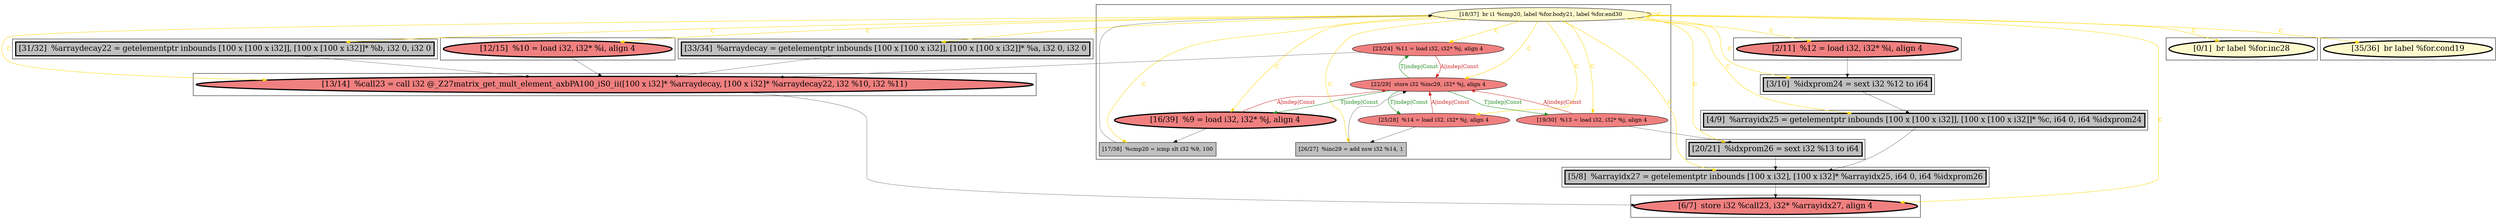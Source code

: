 
digraph G {



node1104->node1092 [style=solid,color=gold,label="C",penwidth=1.0,fontcolor=gold ]
node1104->node1093 [style=solid,color=gold,label="C",penwidth=1.0,fontcolor=gold ]
node1104->node1101 [style=solid,color=gold,label="C",penwidth=1.0,fontcolor=gold ]
node1104->node1098 [style=solid,color=gold,label="C",penwidth=1.0,fontcolor=gold ]
node1104->node1103 [style=solid,color=gold,label="C",penwidth=1.0,fontcolor=gold ]
node1104->node1105 [style=solid,color=gold,label="C",penwidth=1.0,fontcolor=gold ]
node1108->node1093 [style=solid,color=black,label="",penwidth=0.5,fontcolor=black ]
node1091->node1090 [style=solid,color=black,label="",penwidth=0.5,fontcolor=black ]
node1093->node1099 [style=solid,color=black,label="",penwidth=0.5,fontcolor=black ]
node1102->node1100 [style=solid,color=forestgreen,label="T|indep|Const",penwidth=1.0,fontcolor=forestgreen ]
node1104->node1108 [style=solid,color=gold,label="C",penwidth=1.0,fontcolor=gold ]
node1103->node1106 [style=solid,color=black,label="",penwidth=0.5,fontcolor=black ]
node1104->node1094 [style=solid,color=gold,label="C",penwidth=1.0,fontcolor=gold ]
node1102->node1107 [style=solid,color=forestgreen,label="T|indep|Const",penwidth=1.0,fontcolor=forestgreen ]
node1107->node1102 [style=solid,color=firebrick3,label="A|indep|Const",penwidth=1.0,fontcolor=firebrick3 ]
node1105->node1102 [style=solid,color=black,label="",penwidth=0.5,fontcolor=black ]
node1104->node1090 [style=solid,color=gold,label="C",penwidth=1.0,fontcolor=gold ]
node1096->node1093 [style=solid,color=black,label="",penwidth=0.5,fontcolor=black ]
node1104->node1099 [style=solid,color=gold,label="C",penwidth=1.0,fontcolor=gold ]
node1102->node1103 [style=solid,color=forestgreen,label="T|indep|Const",penwidth=1.0,fontcolor=forestgreen ]
node1100->node1102 [style=solid,color=firebrick3,label="A|indep|Const",penwidth=1.0,fontcolor=firebrick3 ]
node1104->node1096 [style=solid,color=gold,label="C",penwidth=1.0,fontcolor=gold ]
node1103->node1102 [style=solid,color=firebrick3,label="A|indep|Const",penwidth=1.0,fontcolor=firebrick3 ]
node1090->node1099 [style=solid,color=black,label="",penwidth=0.5,fontcolor=black ]
node1104->node1091 [style=solid,color=gold,label="C",penwidth=1.0,fontcolor=gold ]
node1101->node1102 [style=solid,color=firebrick3,label="A|indep|Const",penwidth=1.0,fontcolor=firebrick3 ]
node1098->node1093 [style=solid,color=black,label="",penwidth=0.5,fontcolor=black ]
node1102->node1101 [style=solid,color=forestgreen,label="T|indep|Const",penwidth=1.0,fontcolor=forestgreen ]
node1106->node1104 [style=solid,color=black,label="",penwidth=0.5,fontcolor=black ]
node1092->node1097 [style=solid,color=black,label="",penwidth=0.5,fontcolor=black ]
node1104->node1100 [style=solid,color=gold,label="C",penwidth=1.0,fontcolor=gold ]
node1107->node1105 [style=solid,color=black,label="",penwidth=0.5,fontcolor=black ]
node1104->node1106 [style=solid,color=gold,label="C",penwidth=1.0,fontcolor=gold ]
node1104->node1097 [style=solid,color=gold,label="C",penwidth=1.0,fontcolor=gold ]
node1097->node1091 [style=solid,color=black,label="",penwidth=0.5,fontcolor=black ]
node1104->node1102 [style=solid,color=gold,label="C",penwidth=1.0,fontcolor=gold ]
node1094->node1090 [style=solid,color=black,label="",penwidth=0.5,fontcolor=black ]
node1101->node1093 [style=solid,color=black,label="",penwidth=0.5,fontcolor=black ]
node1100->node1094 [style=solid,color=black,label="",penwidth=0.5,fontcolor=black ]
node1104->node1107 [style=solid,color=gold,label="C",penwidth=1.0,fontcolor=gold ]
node1104->node1104 [style=solid,color=gold,label="C",penwidth=1.0,fontcolor=gold ]
node1104->node1089 [style=solid,color=gold,label="C",penwidth=1.0,fontcolor=gold ]
node1104->node1095 [style=solid,color=gold,label="C",penwidth=1.0,fontcolor=gold ]


subgraph cluster11 {


node1107 [fillcolor=lightcoral,label="[25/28]  %14 = load i32, i32* %j, align 4",shape=ellipse,style=filled ]
node1106 [fillcolor=grey,label="[17/38]  %cmp20 = icmp slt i32 %9, 100",shape=rectangle,style=filled ]
node1101 [fillcolor=lightcoral,label="[23/24]  %11 = load i32, i32* %j, align 4",shape=ellipse,style=filled ]
node1100 [fillcolor=lightcoral,label="[19/30]  %13 = load i32, i32* %j, align 4",shape=ellipse,style=filled ]
node1102 [fillcolor=lightcoral,label="[22/29]  store i32 %inc29, i32* %j, align 4",shape=ellipse,style=filled ]
node1105 [fillcolor=grey,label="[26/27]  %inc29 = add nsw i32 %14, 1",shape=rectangle,style=filled ]
node1103 [penwidth=3.0,fontsize=20,fillcolor=lightcoral,label="[16/39]  %9 = load i32, i32* %j, align 4",shape=ellipse,style=filled ]
node1104 [fillcolor=lemonchiffon,label="[18/37]  br i1 %cmp20, label %for.body21, label %for.end30",shape=ellipse,style=filled ]



}

subgraph cluster10 {


node1099 [penwidth=3.0,fontsize=20,fillcolor=lightcoral,label="[6/7]  store i32 %call23, i32* %arrayidx27, align 4",shape=ellipse,style=filled ]



}

subgraph cluster9 {


node1098 [penwidth=3.0,fontsize=20,fillcolor=grey,label="[31/32]  %arraydecay22 = getelementptr inbounds [100 x [100 x i32]], [100 x [100 x i32]]* %b, i32 0, i32 0",shape=rectangle,style=filled ]



}

subgraph cluster8 {


node1097 [penwidth=3.0,fontsize=20,fillcolor=grey,label="[3/10]  %idxprom24 = sext i32 %12 to i64",shape=rectangle,style=filled ]



}

subgraph cluster7 {


node1096 [penwidth=3.0,fontsize=20,fillcolor=grey,label="[33/34]  %arraydecay = getelementptr inbounds [100 x [100 x i32]], [100 x [100 x i32]]* %a, i32 0, i32 0",shape=rectangle,style=filled ]



}

subgraph cluster6 {


node1095 [penwidth=3.0,fontsize=20,fillcolor=lemonchiffon,label="[35/36]  br label %for.cond19",shape=ellipse,style=filled ]



}

subgraph cluster0 {


node1089 [penwidth=3.0,fontsize=20,fillcolor=lemonchiffon,label="[0/1]  br label %for.inc28",shape=ellipse,style=filled ]



}

subgraph cluster12 {


node1108 [penwidth=3.0,fontsize=20,fillcolor=lightcoral,label="[12/15]  %10 = load i32, i32* %i, align 4",shape=ellipse,style=filled ]



}

subgraph cluster5 {


node1094 [penwidth=3.0,fontsize=20,fillcolor=grey,label="[20/21]  %idxprom26 = sext i32 %13 to i64",shape=rectangle,style=filled ]



}

subgraph cluster1 {


node1090 [penwidth=3.0,fontsize=20,fillcolor=grey,label="[5/8]  %arrayidx27 = getelementptr inbounds [100 x i32], [100 x i32]* %arrayidx25, i64 0, i64 %idxprom26",shape=rectangle,style=filled ]



}

subgraph cluster2 {


node1091 [penwidth=3.0,fontsize=20,fillcolor=grey,label="[4/9]  %arrayidx25 = getelementptr inbounds [100 x [100 x i32]], [100 x [100 x i32]]* %c, i64 0, i64 %idxprom24",shape=rectangle,style=filled ]



}

subgraph cluster3 {


node1092 [penwidth=3.0,fontsize=20,fillcolor=lightcoral,label="[2/11]  %12 = load i32, i32* %i, align 4",shape=ellipse,style=filled ]



}

subgraph cluster4 {


node1093 [penwidth=3.0,fontsize=20,fillcolor=lightcoral,label="[13/14]  %call23 = call i32 @_Z27matrix_get_mult_element_axbPA100_iS0_ii([100 x i32]* %arraydecay, [100 x i32]* %arraydecay22, i32 %10, i32 %11)",shape=ellipse,style=filled ]



}

}

